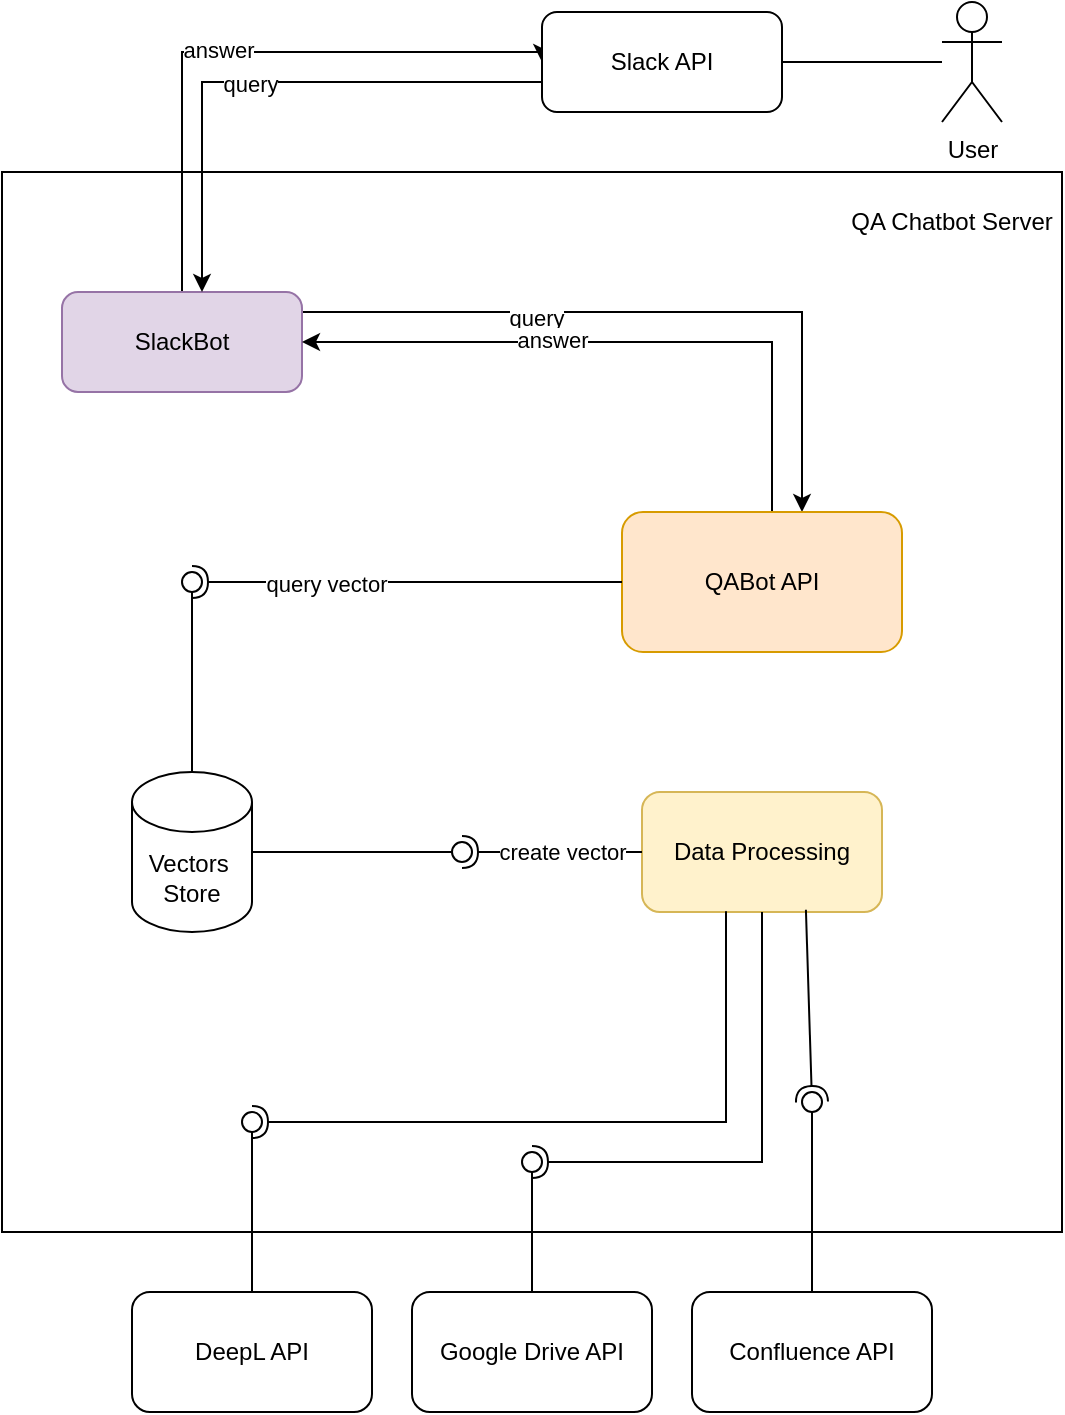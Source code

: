 <mxfile version="21.2.3" type="device">
  <diagram name="Seite-1" id="6m62z-WQ6obi24l97gur">
    <mxGraphModel dx="698" dy="1878" grid="1" gridSize="10" guides="1" tooltips="1" connect="1" arrows="1" fold="1" page="1" pageScale="1" pageWidth="827" pageHeight="1169" math="0" shadow="0">
      <root>
        <mxCell id="0" />
        <mxCell id="1" parent="0" />
        <mxCell id="8NrS5D9H-ZH2_PaS7Y9n-1" value="" style="whiteSpace=wrap;html=1;aspect=fixed;" parent="1" vertex="1">
          <mxGeometry x="130" y="70" width="530" height="530" as="geometry" />
        </mxCell>
        <mxCell id="8NrS5D9H-ZH2_PaS7Y9n-11" style="edgeStyle=orthogonalEdgeStyle;rounded=0;orthogonalLoop=1;jettySize=auto;html=1;entryX=0;entryY=0.5;entryDx=0;entryDy=0;" parent="1" source="8NrS5D9H-ZH2_PaS7Y9n-2" target="8NrS5D9H-ZH2_PaS7Y9n-5" edge="1">
          <mxGeometry relative="1" as="geometry">
            <Array as="points">
              <mxPoint x="400" y="10" />
            </Array>
          </mxGeometry>
        </mxCell>
        <mxCell id="8NrS5D9H-ZH2_PaS7Y9n-47" value="answer" style="edgeLabel;html=1;align=center;verticalAlign=middle;resizable=0;points=[];" parent="8NrS5D9H-ZH2_PaS7Y9n-11" vertex="1" connectable="0">
          <mxGeometry x="-0.1" y="1" relative="1" as="geometry">
            <mxPoint as="offset" />
          </mxGeometry>
        </mxCell>
        <mxCell id="8NrS5D9H-ZH2_PaS7Y9n-49" style="edgeStyle=orthogonalEdgeStyle;rounded=0;orthogonalLoop=1;jettySize=auto;html=1;exitX=0.915;exitY=0.993;exitDx=0;exitDy=0;exitPerimeter=0;" parent="1" source="8NrS5D9H-ZH2_PaS7Y9n-2" target="8NrS5D9H-ZH2_PaS7Y9n-18" edge="1">
          <mxGeometry relative="1" as="geometry">
            <Array as="points">
              <mxPoint x="260" y="180" />
              <mxPoint x="260" y="140" />
              <mxPoint x="530" y="140" />
            </Array>
          </mxGeometry>
        </mxCell>
        <mxCell id="8NrS5D9H-ZH2_PaS7Y9n-50" value="query" style="edgeLabel;html=1;align=center;verticalAlign=middle;resizable=0;points=[];" parent="8NrS5D9H-ZH2_PaS7Y9n-49" vertex="1" connectable="0">
          <mxGeometry x="-0.112" y="-3" relative="1" as="geometry">
            <mxPoint as="offset" />
          </mxGeometry>
        </mxCell>
        <mxCell id="8NrS5D9H-ZH2_PaS7Y9n-2" value="SlackBot" style="rounded=1;whiteSpace=wrap;html=1;verticalAlign=middle;arcSize=16;fillColor=#e1d5e7;strokeColor=#9673a6;" parent="1" vertex="1">
          <mxGeometry x="160" y="130" width="120" height="50" as="geometry" />
        </mxCell>
        <mxCell id="8NrS5D9H-ZH2_PaS7Y9n-4" value="User" style="shape=umlActor;verticalLabelPosition=bottom;verticalAlign=top;html=1;outlineConnect=0;" parent="1" vertex="1">
          <mxGeometry x="600" y="-15" width="30" height="60" as="geometry" />
        </mxCell>
        <mxCell id="8NrS5D9H-ZH2_PaS7Y9n-13" style="edgeStyle=orthogonalEdgeStyle;rounded=0;orthogonalLoop=1;jettySize=auto;html=1;" parent="1" source="8NrS5D9H-ZH2_PaS7Y9n-5" target="8NrS5D9H-ZH2_PaS7Y9n-2" edge="1">
          <mxGeometry relative="1" as="geometry">
            <mxPoint x="290" y="20" as="targetPoint" />
            <Array as="points">
              <mxPoint x="230" y="25" />
            </Array>
          </mxGeometry>
        </mxCell>
        <mxCell id="8NrS5D9H-ZH2_PaS7Y9n-46" value="query" style="edgeLabel;html=1;align=center;verticalAlign=middle;resizable=0;points=[];" parent="8NrS5D9H-ZH2_PaS7Y9n-13" vertex="1" connectable="0">
          <mxGeometry x="0.067" y="1" relative="1" as="geometry">
            <mxPoint as="offset" />
          </mxGeometry>
        </mxCell>
        <mxCell id="8NrS5D9H-ZH2_PaS7Y9n-5" value="Slack API" style="rounded=1;whiteSpace=wrap;html=1;" parent="1" vertex="1">
          <mxGeometry x="400" y="-10" width="120" height="50" as="geometry" />
        </mxCell>
        <mxCell id="8NrS5D9H-ZH2_PaS7Y9n-51" style="edgeStyle=orthogonalEdgeStyle;rounded=0;orthogonalLoop=1;jettySize=auto;html=1;entryX=1;entryY=0.5;entryDx=0;entryDy=0;" parent="1" source="8NrS5D9H-ZH2_PaS7Y9n-18" target="8NrS5D9H-ZH2_PaS7Y9n-2" edge="1">
          <mxGeometry relative="1" as="geometry">
            <Array as="points">
              <mxPoint x="515" y="155" />
            </Array>
          </mxGeometry>
        </mxCell>
        <mxCell id="KH8oxBQwf89ayaGnkE5x-7" value="answer" style="edgeLabel;html=1;align=center;verticalAlign=middle;resizable=0;points=[];" vertex="1" connectable="0" parent="8NrS5D9H-ZH2_PaS7Y9n-51">
          <mxGeometry x="0.22" y="-1" relative="1" as="geometry">
            <mxPoint as="offset" />
          </mxGeometry>
        </mxCell>
        <mxCell id="8NrS5D9H-ZH2_PaS7Y9n-18" value="QABot API" style="rounded=1;whiteSpace=wrap;html=1;verticalAlign=middle;fillColor=#ffe6cc;strokeColor=#d79b00;" parent="1" vertex="1">
          <mxGeometry x="440" y="240" width="140" height="70" as="geometry" />
        </mxCell>
        <mxCell id="8NrS5D9H-ZH2_PaS7Y9n-20" value="Vectors&amp;nbsp;&lt;br&gt;Store" style="shape=cylinder3;whiteSpace=wrap;html=1;boundedLbl=1;backgroundOutline=1;size=15;" parent="1" vertex="1">
          <mxGeometry x="195" y="370" width="60" height="80" as="geometry" />
        </mxCell>
        <mxCell id="8NrS5D9H-ZH2_PaS7Y9n-21" value="Data Processing" style="rounded=1;whiteSpace=wrap;html=1;fillColor=#fff2cc;strokeColor=#d6b656;" parent="1" vertex="1">
          <mxGeometry x="450" y="380" width="120" height="60" as="geometry" />
        </mxCell>
        <mxCell id="8NrS5D9H-ZH2_PaS7Y9n-25" value="" style="rounded=0;orthogonalLoop=1;jettySize=auto;html=1;endArrow=none;endFill=0;sketch=0;sourcePerimeterSpacing=0;targetPerimeterSpacing=0;" parent="1" source="8NrS5D9H-ZH2_PaS7Y9n-20" target="8NrS5D9H-ZH2_PaS7Y9n-27" edge="1">
          <mxGeometry relative="1" as="geometry">
            <mxPoint x="390" y="341" as="sourcePoint" />
          </mxGeometry>
        </mxCell>
        <mxCell id="8NrS5D9H-ZH2_PaS7Y9n-26" value="" style="rounded=0;orthogonalLoop=1;jettySize=auto;html=1;endArrow=halfCircle;endFill=0;entryX=0.5;entryY=0.5;endSize=6;strokeWidth=1;sketch=0;exitX=0;exitY=0.5;exitDx=0;exitDy=0;" parent="1" source="8NrS5D9H-ZH2_PaS7Y9n-21" target="8NrS5D9H-ZH2_PaS7Y9n-27" edge="1">
          <mxGeometry relative="1" as="geometry">
            <mxPoint x="430" y="341" as="sourcePoint" />
            <Array as="points" />
          </mxGeometry>
        </mxCell>
        <mxCell id="KH8oxBQwf89ayaGnkE5x-5" value="create vector" style="edgeLabel;html=1;align=center;verticalAlign=middle;resizable=0;points=[];" vertex="1" connectable="0" parent="8NrS5D9H-ZH2_PaS7Y9n-26">
          <mxGeometry x="-0.283" y="-1" relative="1" as="geometry">
            <mxPoint x="-8" y="1" as="offset" />
          </mxGeometry>
        </mxCell>
        <mxCell id="8NrS5D9H-ZH2_PaS7Y9n-27" value="" style="ellipse;whiteSpace=wrap;html=1;align=center;aspect=fixed;resizable=0;points=[];outlineConnect=0;sketch=0;" parent="1" vertex="1">
          <mxGeometry x="355" y="405" width="10" height="10" as="geometry" />
        </mxCell>
        <mxCell id="8NrS5D9H-ZH2_PaS7Y9n-35" value="Confluence API" style="rounded=1;whiteSpace=wrap;html=1;" parent="1" vertex="1">
          <mxGeometry x="475" y="630" width="120" height="60" as="geometry" />
        </mxCell>
        <mxCell id="8NrS5D9H-ZH2_PaS7Y9n-36" value="Google Drive API" style="rounded=1;whiteSpace=wrap;html=1;" parent="1" vertex="1">
          <mxGeometry x="335" y="630" width="120" height="60" as="geometry" />
        </mxCell>
        <mxCell id="8NrS5D9H-ZH2_PaS7Y9n-37" value="" style="rounded=0;orthogonalLoop=1;jettySize=auto;html=1;endArrow=none;endFill=0;sketch=0;sourcePerimeterSpacing=0;targetPerimeterSpacing=0;exitX=0.5;exitY=0;exitDx=0;exitDy=0;" parent="1" source="8NrS5D9H-ZH2_PaS7Y9n-36" target="8NrS5D9H-ZH2_PaS7Y9n-39" edge="1">
          <mxGeometry relative="1" as="geometry">
            <mxPoint x="390" y="485" as="sourcePoint" />
            <mxPoint x="390" y="550" as="targetPoint" />
            <Array as="points" />
          </mxGeometry>
        </mxCell>
        <mxCell id="8NrS5D9H-ZH2_PaS7Y9n-38" value="" style="rounded=0;orthogonalLoop=1;jettySize=auto;html=1;endArrow=halfCircle;endFill=0;entryX=0.5;entryY=0.5;endSize=6;strokeWidth=1;sketch=0;exitX=0.5;exitY=1;exitDx=0;exitDy=0;" parent="1" source="8NrS5D9H-ZH2_PaS7Y9n-21" target="8NrS5D9H-ZH2_PaS7Y9n-39" edge="1">
          <mxGeometry relative="1" as="geometry">
            <mxPoint x="430" y="485" as="sourcePoint" />
            <Array as="points">
              <mxPoint x="510" y="565" />
            </Array>
          </mxGeometry>
        </mxCell>
        <mxCell id="8NrS5D9H-ZH2_PaS7Y9n-39" value="" style="ellipse;whiteSpace=wrap;html=1;align=center;aspect=fixed;resizable=0;points=[];outlineConnect=0;sketch=0;" parent="1" vertex="1">
          <mxGeometry x="390" y="560" width="10" height="10" as="geometry" />
        </mxCell>
        <mxCell id="8NrS5D9H-ZH2_PaS7Y9n-40" value="" style="rounded=0;orthogonalLoop=1;jettySize=auto;html=1;endArrow=none;endFill=0;sketch=0;sourcePerimeterSpacing=0;targetPerimeterSpacing=0;exitX=0.5;exitY=0;exitDx=0;exitDy=0;" parent="1" source="8NrS5D9H-ZH2_PaS7Y9n-35" target="8NrS5D9H-ZH2_PaS7Y9n-42" edge="1">
          <mxGeometry relative="1" as="geometry">
            <mxPoint x="390" y="485" as="sourcePoint" />
          </mxGeometry>
        </mxCell>
        <mxCell id="8NrS5D9H-ZH2_PaS7Y9n-41" value="" style="rounded=0;orthogonalLoop=1;jettySize=auto;html=1;endArrow=halfCircle;endFill=0;entryX=0.5;entryY=0.5;endSize=6;strokeWidth=1;sketch=0;exitX=0.683;exitY=0.981;exitDx=0;exitDy=0;exitPerimeter=0;" parent="1" source="8NrS5D9H-ZH2_PaS7Y9n-21" target="8NrS5D9H-ZH2_PaS7Y9n-42" edge="1">
          <mxGeometry relative="1" as="geometry">
            <mxPoint x="430" y="485" as="sourcePoint" />
          </mxGeometry>
        </mxCell>
        <mxCell id="8NrS5D9H-ZH2_PaS7Y9n-42" value="" style="ellipse;whiteSpace=wrap;html=1;align=center;aspect=fixed;resizable=0;points=[];outlineConnect=0;sketch=0;" parent="1" vertex="1">
          <mxGeometry x="530" y="530" width="10" height="10" as="geometry" />
        </mxCell>
        <mxCell id="8NrS5D9H-ZH2_PaS7Y9n-56" value="DeepL API" style="rounded=1;whiteSpace=wrap;html=1;" parent="1" vertex="1">
          <mxGeometry x="195" y="630" width="120" height="60" as="geometry" />
        </mxCell>
        <mxCell id="8NrS5D9H-ZH2_PaS7Y9n-59" value="" style="rounded=0;orthogonalLoop=1;jettySize=auto;html=1;endArrow=none;endFill=0;sketch=0;sourcePerimeterSpacing=0;targetPerimeterSpacing=0;exitX=0.5;exitY=0;exitDx=0;exitDy=0;" parent="1" source="8NrS5D9H-ZH2_PaS7Y9n-56" target="8NrS5D9H-ZH2_PaS7Y9n-61" edge="1">
          <mxGeometry relative="1" as="geometry">
            <mxPoint x="240" y="435" as="sourcePoint" />
          </mxGeometry>
        </mxCell>
        <mxCell id="8NrS5D9H-ZH2_PaS7Y9n-60" value="" style="rounded=0;orthogonalLoop=1;jettySize=auto;html=1;endArrow=halfCircle;endFill=0;entryX=0.5;entryY=0.5;endSize=6;strokeWidth=1;sketch=0;exitX=0.35;exitY=0.994;exitDx=0;exitDy=0;exitPerimeter=0;" parent="1" source="8NrS5D9H-ZH2_PaS7Y9n-21" target="8NrS5D9H-ZH2_PaS7Y9n-61" edge="1">
          <mxGeometry relative="1" as="geometry">
            <mxPoint x="280" y="435" as="sourcePoint" />
            <Array as="points">
              <mxPoint x="492" y="545" />
            </Array>
          </mxGeometry>
        </mxCell>
        <mxCell id="8NrS5D9H-ZH2_PaS7Y9n-61" value="" style="ellipse;whiteSpace=wrap;html=1;align=center;aspect=fixed;resizable=0;points=[];outlineConnect=0;sketch=0;" parent="1" vertex="1">
          <mxGeometry x="250" y="540" width="10" height="10" as="geometry" />
        </mxCell>
        <mxCell id="8NrS5D9H-ZH2_PaS7Y9n-62" value="" style="endArrow=none;html=1;rounded=0;exitX=1;exitY=0.5;exitDx=0;exitDy=0;" parent="1" source="8NrS5D9H-ZH2_PaS7Y9n-5" target="8NrS5D9H-ZH2_PaS7Y9n-4" edge="1">
          <mxGeometry width="50" height="50" relative="1" as="geometry">
            <mxPoint x="230" y="240" as="sourcePoint" />
            <mxPoint x="280" y="190" as="targetPoint" />
          </mxGeometry>
        </mxCell>
        <mxCell id="KH8oxBQwf89ayaGnkE5x-1" value="" style="rounded=0;orthogonalLoop=1;jettySize=auto;html=1;endArrow=none;endFill=0;sketch=0;sourcePerimeterSpacing=0;targetPerimeterSpacing=0;exitX=0.5;exitY=0;exitDx=0;exitDy=0;exitPerimeter=0;" edge="1" target="KH8oxBQwf89ayaGnkE5x-3" parent="1" source="8NrS5D9H-ZH2_PaS7Y9n-20">
          <mxGeometry relative="1" as="geometry">
            <mxPoint x="330" y="315" as="sourcePoint" />
          </mxGeometry>
        </mxCell>
        <mxCell id="KH8oxBQwf89ayaGnkE5x-2" value="" style="rounded=0;orthogonalLoop=1;jettySize=auto;html=1;endArrow=halfCircle;endFill=0;entryX=0.5;entryY=0.5;endSize=6;strokeWidth=1;sketch=0;exitX=0;exitY=0.5;exitDx=0;exitDy=0;" edge="1" target="KH8oxBQwf89ayaGnkE5x-3" parent="1" source="8NrS5D9H-ZH2_PaS7Y9n-18">
          <mxGeometry relative="1" as="geometry">
            <mxPoint x="430" y="210" as="sourcePoint" />
          </mxGeometry>
        </mxCell>
        <mxCell id="KH8oxBQwf89ayaGnkE5x-4" value="query vector" style="edgeLabel;html=1;align=center;verticalAlign=middle;resizable=0;points=[];" vertex="1" connectable="0" parent="KH8oxBQwf89ayaGnkE5x-2">
          <mxGeometry x="0.376" y="1" relative="1" as="geometry">
            <mxPoint as="offset" />
          </mxGeometry>
        </mxCell>
        <mxCell id="KH8oxBQwf89ayaGnkE5x-3" value="" style="ellipse;whiteSpace=wrap;html=1;align=center;aspect=fixed;resizable=0;points=[];outlineConnect=0;sketch=0;" vertex="1" parent="1">
          <mxGeometry x="220" y="270" width="10" height="10" as="geometry" />
        </mxCell>
        <mxCell id="KH8oxBQwf89ayaGnkE5x-6" value="QA Chatbot Server" style="text;html=1;strokeColor=none;fillColor=none;align=center;verticalAlign=middle;whiteSpace=wrap;rounded=0;" vertex="1" parent="1">
          <mxGeometry x="550" y="80" width="110" height="30" as="geometry" />
        </mxCell>
      </root>
    </mxGraphModel>
  </diagram>
</mxfile>
